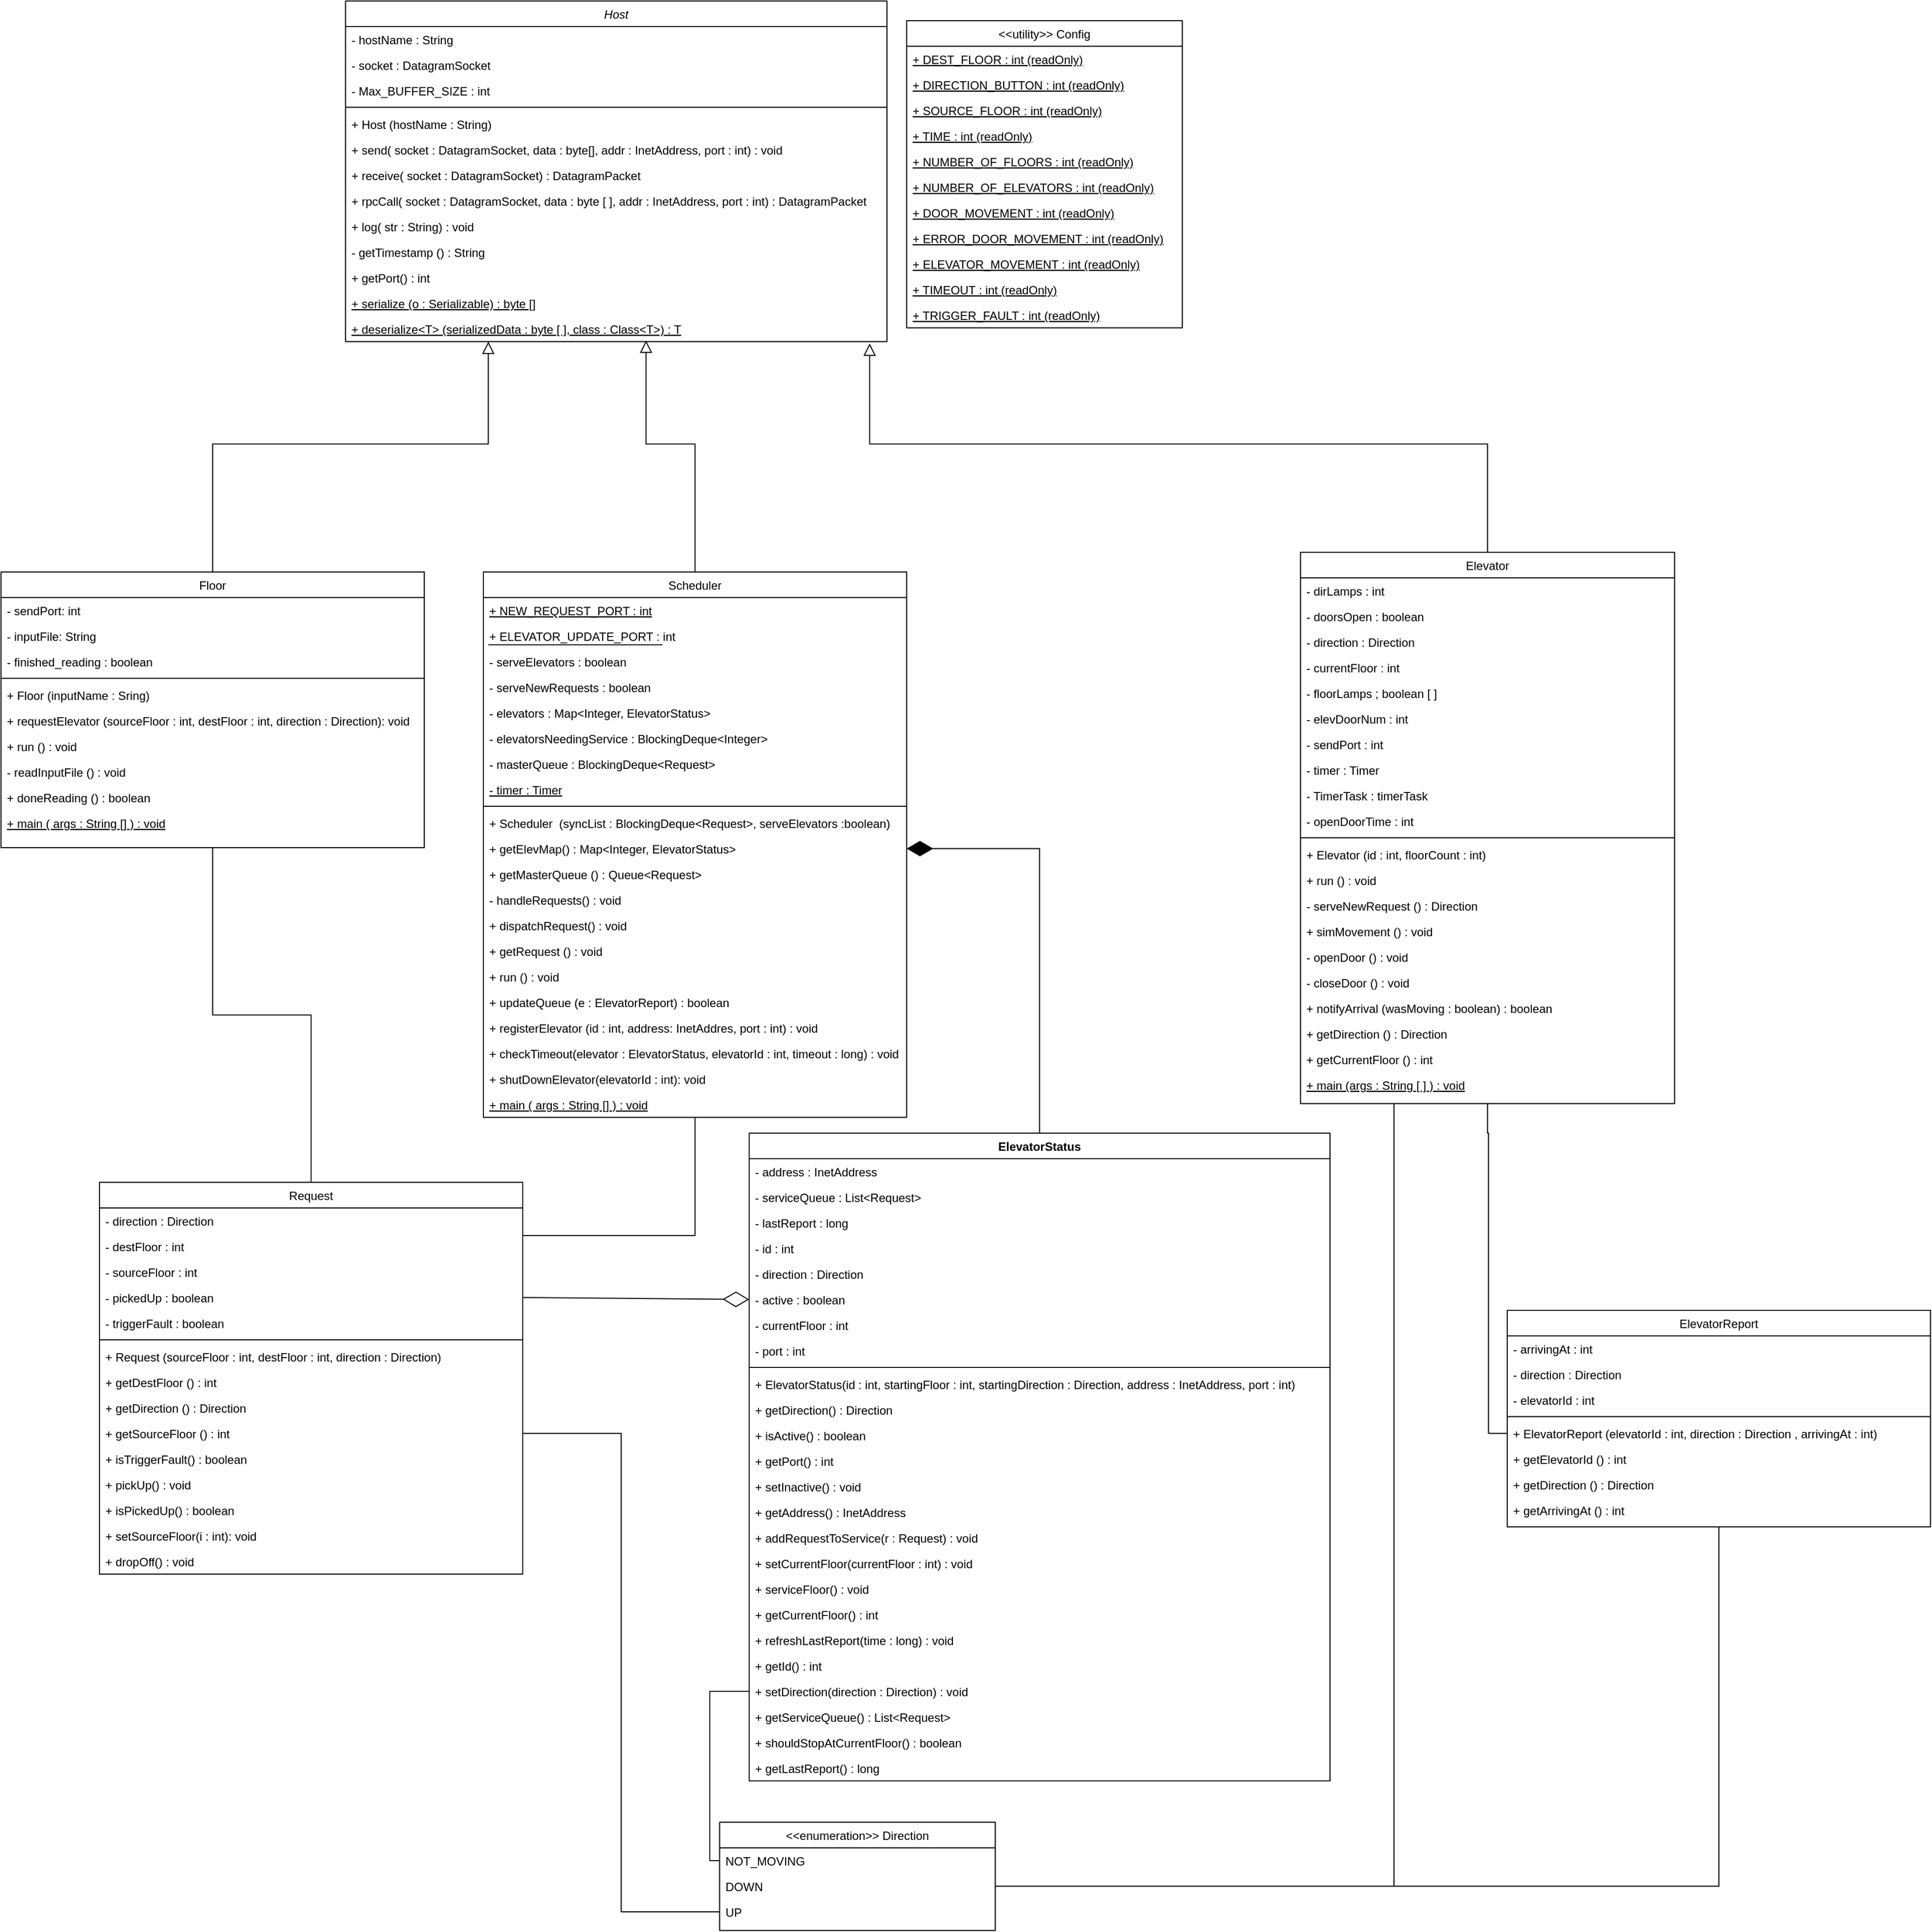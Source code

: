 <mxfile version="17.2.1" type="device"><diagram id="C5RBs43oDa-KdzZeNtuy" name="Page-1"><mxGraphModel dx="1778" dy="1081" grid="1" gridSize="10" guides="1" tooltips="1" connect="1" arrows="1" fold="1" page="1" pageScale="1" pageWidth="5000" pageHeight="5000" math="0" shadow="0"><root><mxCell id="WIyWlLk6GJQsqaUBKTNV-0"/><mxCell id="WIyWlLk6GJQsqaUBKTNV-1" parent="WIyWlLk6GJQsqaUBKTNV-0"/><mxCell id="zkfFHV4jXpPFQw0GAbJ--0" value="Host" style="swimlane;fontStyle=2;align=center;verticalAlign=top;childLayout=stackLayout;horizontal=1;startSize=26;horizontalStack=0;resizeParent=1;resizeLast=0;collapsible=1;marginBottom=0;rounded=0;shadow=0;strokeWidth=1;" parent="WIyWlLk6GJQsqaUBKTNV-1" vertex="1"><mxGeometry x="390" y="20" width="550" height="346" as="geometry"><mxRectangle x="230" y="140" width="160" height="26" as="alternateBounds"/></mxGeometry></mxCell><mxCell id="zkfFHV4jXpPFQw0GAbJ--1" value="- hostName : String" style="text;align=left;verticalAlign=top;spacingLeft=4;spacingRight=4;overflow=hidden;rotatable=0;points=[[0,0.5],[1,0.5]];portConstraint=eastwest;" parent="zkfFHV4jXpPFQw0GAbJ--0" vertex="1"><mxGeometry y="26" width="550" height="26" as="geometry"/></mxCell><mxCell id="LMQ2G8RtMa5CbGaeYneN-10" value="- socket : DatagramSocket" style="text;align=left;verticalAlign=top;spacingLeft=4;spacingRight=4;overflow=hidden;rotatable=0;points=[[0,0.5],[1,0.5]];portConstraint=eastwest;" vertex="1" parent="zkfFHV4jXpPFQw0GAbJ--0"><mxGeometry y="52" width="550" height="26" as="geometry"/></mxCell><mxCell id="OdZrju0aoo46B_i1Bwre-0" value="- Max_BUFFER_SIZE : int" style="text;align=left;verticalAlign=top;spacingLeft=4;spacingRight=4;overflow=hidden;rotatable=0;points=[[0,0.5],[1,0.5]];portConstraint=eastwest;rounded=0;shadow=0;html=0;" parent="zkfFHV4jXpPFQw0GAbJ--0" vertex="1"><mxGeometry y="78" width="550" height="26" as="geometry"/></mxCell><mxCell id="zkfFHV4jXpPFQw0GAbJ--4" value="" style="line;html=1;strokeWidth=1;align=left;verticalAlign=middle;spacingTop=-1;spacingLeft=3;spacingRight=3;rotatable=0;labelPosition=right;points=[];portConstraint=eastwest;" parent="zkfFHV4jXpPFQw0GAbJ--0" vertex="1"><mxGeometry y="104" width="550" height="8" as="geometry"/></mxCell><mxCell id="zkfFHV4jXpPFQw0GAbJ--5" value="+ Host (hostName : String)" style="text;align=left;verticalAlign=top;spacingLeft=4;spacingRight=4;overflow=hidden;rotatable=0;points=[[0,0.5],[1,0.5]];portConstraint=eastwest;" parent="zkfFHV4jXpPFQw0GAbJ--0" vertex="1"><mxGeometry y="112" width="550" height="26" as="geometry"/></mxCell><mxCell id="OdZrju0aoo46B_i1Bwre-1" value="+ send( socket : DatagramSocket, data : byte[], addr : InetAddress, port : int) : void" style="text;align=left;verticalAlign=top;spacingLeft=4;spacingRight=4;overflow=hidden;rotatable=0;points=[[0,0.5],[1,0.5]];portConstraint=eastwest;" parent="zkfFHV4jXpPFQw0GAbJ--0" vertex="1"><mxGeometry y="138" width="550" height="26" as="geometry"/></mxCell><mxCell id="-BCmdNfhXVlu9Q5w6fmn-0" value="+ receive( socket : DatagramSocket) : DatagramPacket" style="text;align=left;verticalAlign=top;spacingLeft=4;spacingRight=4;overflow=hidden;rotatable=0;points=[[0,0.5],[1,0.5]];portConstraint=eastwest;" parent="zkfFHV4jXpPFQw0GAbJ--0" vertex="1"><mxGeometry y="164" width="550" height="26" as="geometry"/></mxCell><mxCell id="-BCmdNfhXVlu9Q5w6fmn-1" value="+ rpcCall( socket : DatagramSocket, data : byte [ ], addr : InetAddress, port : int) : DatagramPacket " style="text;align=left;verticalAlign=top;spacingLeft=4;spacingRight=4;overflow=hidden;rotatable=0;points=[[0,0.5],[1,0.5]];portConstraint=eastwest;" parent="zkfFHV4jXpPFQw0GAbJ--0" vertex="1"><mxGeometry y="190" width="550" height="26" as="geometry"/></mxCell><mxCell id="-BCmdNfhXVlu9Q5w6fmn-2" value="+ log( str : String) : void" style="text;align=left;verticalAlign=top;spacingLeft=4;spacingRight=4;overflow=hidden;rotatable=0;points=[[0,0.5],[1,0.5]];portConstraint=eastwest;" parent="zkfFHV4jXpPFQw0GAbJ--0" vertex="1"><mxGeometry y="216" width="550" height="26" as="geometry"/></mxCell><mxCell id="-BCmdNfhXVlu9Q5w6fmn-3" value="- getTimestamp () : String" style="text;align=left;verticalAlign=top;spacingLeft=4;spacingRight=4;overflow=hidden;rotatable=0;points=[[0,0.5],[1,0.5]];portConstraint=eastwest;" parent="zkfFHV4jXpPFQw0GAbJ--0" vertex="1"><mxGeometry y="242" width="550" height="26" as="geometry"/></mxCell><mxCell id="LMQ2G8RtMa5CbGaeYneN-11" value="+ getPort() : int" style="text;align=left;verticalAlign=top;spacingLeft=4;spacingRight=4;overflow=hidden;rotatable=0;points=[[0,0.5],[1,0.5]];portConstraint=eastwest;" vertex="1" parent="zkfFHV4jXpPFQw0GAbJ--0"><mxGeometry y="268" width="550" height="26" as="geometry"/></mxCell><mxCell id="-BCmdNfhXVlu9Q5w6fmn-4" value="+ serialize (o : Serializable) : byte []" style="text;align=left;verticalAlign=top;spacingLeft=4;spacingRight=4;overflow=hidden;rotatable=0;points=[[0,0.5],[1,0.5]];portConstraint=eastwest;fontStyle=4" parent="zkfFHV4jXpPFQw0GAbJ--0" vertex="1"><mxGeometry y="294" width="550" height="26" as="geometry"/></mxCell><mxCell id="-BCmdNfhXVlu9Q5w6fmn-5" value="+ deserialize&lt;T&gt; (serializedData : byte [ ], class : Class&lt;T&gt;) : T" style="text;align=left;verticalAlign=top;spacingLeft=4;spacingRight=4;overflow=hidden;rotatable=0;points=[[0,0.5],[1,0.5]];portConstraint=eastwest;fontStyle=4" parent="zkfFHV4jXpPFQw0GAbJ--0" vertex="1"><mxGeometry y="320" width="550" height="26" as="geometry"/></mxCell><mxCell id="-BCmdNfhXVlu9Q5w6fmn-107" style="rounded=0;orthogonalLoop=1;jettySize=auto;html=1;entryX=0.5;entryY=0;entryDx=0;entryDy=0;startArrow=none;startFill=0;endArrow=none;endFill=0;exitX=0.5;exitY=1;exitDx=0;exitDy=0;edgeStyle=orthogonalEdgeStyle;" parent="WIyWlLk6GJQsqaUBKTNV-1" target="-BCmdNfhXVlu9Q5w6fmn-90" edge="1" source="zkfFHV4jXpPFQw0GAbJ--6"><mxGeometry relative="1" as="geometry"><mxPoint x="425" y="910" as="sourcePoint"/></mxGeometry></mxCell><mxCell id="zkfFHV4jXpPFQw0GAbJ--6" value="Floor" style="swimlane;fontStyle=0;align=center;verticalAlign=top;childLayout=stackLayout;horizontal=1;startSize=26;horizontalStack=0;resizeParent=1;resizeLast=0;collapsible=1;marginBottom=0;rounded=0;shadow=0;strokeWidth=1;" parent="WIyWlLk6GJQsqaUBKTNV-1" vertex="1"><mxGeometry x="40" y="600" width="430" height="280" as="geometry"><mxRectangle x="130" y="380" width="160" height="26" as="alternateBounds"/></mxGeometry></mxCell><mxCell id="OdZrju0aoo46B_i1Bwre-3" value="- sendPort: int" style="text;align=left;verticalAlign=top;spacingLeft=4;spacingRight=4;overflow=hidden;rotatable=0;points=[[0,0.5],[1,0.5]];portConstraint=eastwest;rounded=0;shadow=0;html=0;" parent="zkfFHV4jXpPFQw0GAbJ--6" vertex="1"><mxGeometry y="26" width="430" height="26" as="geometry"/></mxCell><mxCell id="OdZrju0aoo46B_i1Bwre-5" value="- inputFile: String" style="text;align=left;verticalAlign=top;spacingLeft=4;spacingRight=4;overflow=hidden;rotatable=0;points=[[0,0.5],[1,0.5]];portConstraint=eastwest;rounded=0;shadow=0;html=0;" parent="zkfFHV4jXpPFQw0GAbJ--6" vertex="1"><mxGeometry y="52" width="430" height="26" as="geometry"/></mxCell><mxCell id="OdZrju0aoo46B_i1Bwre-4" value="- finished_reading : boolean" style="text;align=left;verticalAlign=top;spacingLeft=4;spacingRight=4;overflow=hidden;rotatable=0;points=[[0,0.5],[1,0.5]];portConstraint=eastwest;rounded=0;shadow=0;html=0;" parent="zkfFHV4jXpPFQw0GAbJ--6" vertex="1"><mxGeometry y="78" width="430" height="26" as="geometry"/></mxCell><mxCell id="zkfFHV4jXpPFQw0GAbJ--9" value="" style="line;html=1;strokeWidth=1;align=left;verticalAlign=middle;spacingTop=-1;spacingLeft=3;spacingRight=3;rotatable=0;labelPosition=right;points=[];portConstraint=eastwest;" parent="zkfFHV4jXpPFQw0GAbJ--6" vertex="1"><mxGeometry y="104" width="430" height="8" as="geometry"/></mxCell><mxCell id="OdZrju0aoo46B_i1Bwre-6" value="+ Floor (inputName : Sring)" style="text;align=left;verticalAlign=top;spacingLeft=4;spacingRight=4;overflow=hidden;rotatable=0;points=[[0,0.5],[1,0.5]];portConstraint=eastwest;" parent="zkfFHV4jXpPFQw0GAbJ--6" vertex="1"><mxGeometry y="112" width="430" height="26" as="geometry"/></mxCell><mxCell id="OdZrju0aoo46B_i1Bwre-7" value="+ requestElevator (sourceFloor : int, destFloor : int, direction : Direction): void" style="text;align=left;verticalAlign=top;spacingLeft=4;spacingRight=4;overflow=hidden;rotatable=0;points=[[0,0.5],[1,0.5]];portConstraint=eastwest;" parent="zkfFHV4jXpPFQw0GAbJ--6" vertex="1"><mxGeometry y="138" width="430" height="26" as="geometry"/></mxCell><mxCell id="-BCmdNfhXVlu9Q5w6fmn-11" value="+ run () : void" style="text;align=left;verticalAlign=top;spacingLeft=4;spacingRight=4;overflow=hidden;rotatable=0;points=[[0,0.5],[1,0.5]];portConstraint=eastwest;" parent="zkfFHV4jXpPFQw0GAbJ--6" vertex="1"><mxGeometry y="164" width="430" height="26" as="geometry"/></mxCell><mxCell id="-BCmdNfhXVlu9Q5w6fmn-12" value="- readInputFile () : void" style="text;align=left;verticalAlign=top;spacingLeft=4;spacingRight=4;overflow=hidden;rotatable=0;points=[[0,0.5],[1,0.5]];portConstraint=eastwest;" parent="zkfFHV4jXpPFQw0GAbJ--6" vertex="1"><mxGeometry y="190" width="430" height="26" as="geometry"/></mxCell><mxCell id="-BCmdNfhXVlu9Q5w6fmn-13" value="+ doneReading () : boolean" style="text;align=left;verticalAlign=top;spacingLeft=4;spacingRight=4;overflow=hidden;rotatable=0;points=[[0,0.5],[1,0.5]];portConstraint=eastwest;" parent="zkfFHV4jXpPFQw0GAbJ--6" vertex="1"><mxGeometry y="216" width="430" height="26" as="geometry"/></mxCell><mxCell id="-BCmdNfhXVlu9Q5w6fmn-14" value="+ main ( args : String [] ) : void" style="text;align=left;verticalAlign=top;spacingLeft=4;spacingRight=4;overflow=hidden;rotatable=0;points=[[0,0.5],[1,0.5]];portConstraint=eastwest;fontStyle=4" parent="zkfFHV4jXpPFQw0GAbJ--6" vertex="1"><mxGeometry y="242" width="430" height="26" as="geometry"/></mxCell><mxCell id="zkfFHV4jXpPFQw0GAbJ--12" value="" style="endArrow=block;endSize=10;endFill=0;shadow=0;strokeWidth=1;rounded=0;edgeStyle=elbowEdgeStyle;elbow=vertical;" parent="WIyWlLk6GJQsqaUBKTNV-1" source="zkfFHV4jXpPFQw0GAbJ--6" target="-BCmdNfhXVlu9Q5w6fmn-5" edge="1"><mxGeometry width="160" relative="1" as="geometry"><mxPoint x="200" y="203" as="sourcePoint"/><mxPoint x="535" y="390" as="targetPoint"/><Array as="points"><mxPoint x="535" y="470"/></Array></mxGeometry></mxCell><mxCell id="-BCmdNfhXVlu9Q5w6fmn-105" style="edgeStyle=orthogonalEdgeStyle;rounded=0;orthogonalLoop=1;jettySize=auto;html=1;exitX=0.5;exitY=1;exitDx=0;exitDy=0;entryX=0;entryY=0.5;entryDx=0;entryDy=0;startArrow=none;startFill=0;endArrow=none;endFill=0;" parent="WIyWlLk6GJQsqaUBKTNV-1" source="zkfFHV4jXpPFQw0GAbJ--13" target="-BCmdNfhXVlu9Q5w6fmn-83" edge="1"><mxGeometry relative="1" as="geometry"><Array as="points"><mxPoint x="1550" y="1170"/><mxPoint x="1551" y="1475"/></Array></mxGeometry></mxCell><mxCell id="zkfFHV4jXpPFQw0GAbJ--13" value="Elevator" style="swimlane;fontStyle=0;align=center;verticalAlign=top;childLayout=stackLayout;horizontal=1;startSize=26;horizontalStack=0;resizeParent=1;resizeLast=0;collapsible=1;marginBottom=0;rounded=0;shadow=0;strokeWidth=1;" parent="WIyWlLk6GJQsqaUBKTNV-1" vertex="1"><mxGeometry x="1360" y="580" width="380" height="560" as="geometry"><mxRectangle x="340" y="380" width="170" height="26" as="alternateBounds"/></mxGeometry></mxCell><mxCell id="-BCmdNfhXVlu9Q5w6fmn-17" value="- dirLamps : int" style="text;align=left;verticalAlign=top;spacingLeft=4;spacingRight=4;overflow=hidden;rotatable=0;points=[[0,0.5],[1,0.5]];portConstraint=eastwest;" parent="zkfFHV4jXpPFQw0GAbJ--13" vertex="1"><mxGeometry y="26" width="380" height="26" as="geometry"/></mxCell><mxCell id="-BCmdNfhXVlu9Q5w6fmn-18" value="- doorsOpen : boolean" style="text;align=left;verticalAlign=top;spacingLeft=4;spacingRight=4;overflow=hidden;rotatable=0;points=[[0,0.5],[1,0.5]];portConstraint=eastwest;" parent="zkfFHV4jXpPFQw0GAbJ--13" vertex="1"><mxGeometry y="52" width="380" height="26" as="geometry"/></mxCell><mxCell id="-BCmdNfhXVlu9Q5w6fmn-16" value="- direction : Direction" style="text;align=left;verticalAlign=top;spacingLeft=4;spacingRight=4;overflow=hidden;rotatable=0;points=[[0,0.5],[1,0.5]];portConstraint=eastwest;" parent="zkfFHV4jXpPFQw0GAbJ--13" vertex="1"><mxGeometry y="78" width="380" height="26" as="geometry"/></mxCell><mxCell id="-BCmdNfhXVlu9Q5w6fmn-19" value="- currentFloor : int" style="text;align=left;verticalAlign=top;spacingLeft=4;spacingRight=4;overflow=hidden;rotatable=0;points=[[0,0.5],[1,0.5]];portConstraint=eastwest;" parent="zkfFHV4jXpPFQw0GAbJ--13" vertex="1"><mxGeometry y="104" width="380" height="26" as="geometry"/></mxCell><mxCell id="-BCmdNfhXVlu9Q5w6fmn-20" value="- floorLamps ; boolean [ ]" style="text;align=left;verticalAlign=top;spacingLeft=4;spacingRight=4;overflow=hidden;rotatable=0;points=[[0,0.5],[1,0.5]];portConstraint=eastwest;" parent="zkfFHV4jXpPFQw0GAbJ--13" vertex="1"><mxGeometry y="130" width="380" height="26" as="geometry"/></mxCell><mxCell id="-BCmdNfhXVlu9Q5w6fmn-21" value="- elevDoorNum : int" style="text;align=left;verticalAlign=top;spacingLeft=4;spacingRight=4;overflow=hidden;rotatable=0;points=[[0,0.5],[1,0.5]];portConstraint=eastwest;" parent="zkfFHV4jXpPFQw0GAbJ--13" vertex="1"><mxGeometry y="156" width="380" height="26" as="geometry"/></mxCell><mxCell id="-BCmdNfhXVlu9Q5w6fmn-141" value="- sendPort : int" style="text;align=left;verticalAlign=top;spacingLeft=4;spacingRight=4;overflow=hidden;rotatable=0;points=[[0,0.5],[1,0.5]];portConstraint=eastwest;" parent="zkfFHV4jXpPFQw0GAbJ--13" vertex="1"><mxGeometry y="182" width="380" height="26" as="geometry"/></mxCell><mxCell id="-BCmdNfhXVlu9Q5w6fmn-144" value="- timer : Timer" style="text;align=left;verticalAlign=top;spacingLeft=4;spacingRight=4;overflow=hidden;rotatable=0;points=[[0,0.5],[1,0.5]];portConstraint=eastwest;fontStyle=0" parent="zkfFHV4jXpPFQw0GAbJ--13" vertex="1"><mxGeometry y="208" width="380" height="26" as="geometry"/></mxCell><mxCell id="-BCmdNfhXVlu9Q5w6fmn-145" value="- TimerTask : timerTask" style="text;align=left;verticalAlign=top;spacingLeft=4;spacingRight=4;overflow=hidden;rotatable=0;points=[[0,0.5],[1,0.5]];portConstraint=eastwest;" parent="zkfFHV4jXpPFQw0GAbJ--13" vertex="1"><mxGeometry y="234" width="380" height="26" as="geometry"/></mxCell><mxCell id="07Y-zESid-UDUSCHij8v-1" value="- openDoorTime : int" style="text;align=left;verticalAlign=top;spacingLeft=4;spacingRight=4;overflow=hidden;rotatable=0;points=[[0,0.5],[1,0.5]];portConstraint=eastwest;" parent="zkfFHV4jXpPFQw0GAbJ--13" vertex="1"><mxGeometry y="260" width="380" height="26" as="geometry"/></mxCell><mxCell id="zkfFHV4jXpPFQw0GAbJ--15" value="" style="line;html=1;strokeWidth=1;align=left;verticalAlign=middle;spacingTop=-1;spacingLeft=3;spacingRight=3;rotatable=0;labelPosition=right;points=[];portConstraint=eastwest;" parent="zkfFHV4jXpPFQw0GAbJ--13" vertex="1"><mxGeometry y="286" width="380" height="8" as="geometry"/></mxCell><mxCell id="-BCmdNfhXVlu9Q5w6fmn-22" value="+ Elevator (id : int, floorCount : int) " style="text;align=left;verticalAlign=top;spacingLeft=4;spacingRight=4;overflow=hidden;rotatable=0;points=[[0,0.5],[1,0.5]];portConstraint=eastwest;" parent="zkfFHV4jXpPFQw0GAbJ--13" vertex="1"><mxGeometry y="294" width="380" height="26" as="geometry"/></mxCell><mxCell id="-BCmdNfhXVlu9Q5w6fmn-23" value="+ run () : void" style="text;align=left;verticalAlign=top;spacingLeft=4;spacingRight=4;overflow=hidden;rotatable=0;points=[[0,0.5],[1,0.5]];portConstraint=eastwest;" parent="zkfFHV4jXpPFQw0GAbJ--13" vertex="1"><mxGeometry y="320" width="380" height="26" as="geometry"/></mxCell><mxCell id="-BCmdNfhXVlu9Q5w6fmn-24" value="- serveNewRequest () : Direction" style="text;align=left;verticalAlign=top;spacingLeft=4;spacingRight=4;overflow=hidden;rotatable=0;points=[[0,0.5],[1,0.5]];portConstraint=eastwest;" parent="zkfFHV4jXpPFQw0GAbJ--13" vertex="1"><mxGeometry y="346" width="380" height="26" as="geometry"/></mxCell><mxCell id="-BCmdNfhXVlu9Q5w6fmn-25" value="+ simMovement () : void" style="text;align=left;verticalAlign=top;spacingLeft=4;spacingRight=4;overflow=hidden;rotatable=0;points=[[0,0.5],[1,0.5]];portConstraint=eastwest;" parent="zkfFHV4jXpPFQw0GAbJ--13" vertex="1"><mxGeometry y="372" width="380" height="26" as="geometry"/></mxCell><mxCell id="-BCmdNfhXVlu9Q5w6fmn-26" value="- openDoor () : void" style="text;align=left;verticalAlign=top;spacingLeft=4;spacingRight=4;overflow=hidden;rotatable=0;points=[[0,0.5],[1,0.5]];portConstraint=eastwest;" parent="zkfFHV4jXpPFQw0GAbJ--13" vertex="1"><mxGeometry y="398" width="380" height="26" as="geometry"/></mxCell><mxCell id="-BCmdNfhXVlu9Q5w6fmn-27" value="- closeDoor () : void" style="text;align=left;verticalAlign=top;spacingLeft=4;spacingRight=4;overflow=hidden;rotatable=0;points=[[0,0.5],[1,0.5]];portConstraint=eastwest;" parent="zkfFHV4jXpPFQw0GAbJ--13" vertex="1"><mxGeometry y="424" width="380" height="26" as="geometry"/></mxCell><mxCell id="-BCmdNfhXVlu9Q5w6fmn-28" value="+ notifyArrival (wasMoving : boolean) : boolean" style="text;align=left;verticalAlign=top;spacingLeft=4;spacingRight=4;overflow=hidden;rotatable=0;points=[[0,0.5],[1,0.5]];portConstraint=eastwest;" parent="zkfFHV4jXpPFQw0GAbJ--13" vertex="1"><mxGeometry y="450" width="380" height="26" as="geometry"/></mxCell><mxCell id="-BCmdNfhXVlu9Q5w6fmn-29" value="+ getDirection () : Direction" style="text;align=left;verticalAlign=top;spacingLeft=4;spacingRight=4;overflow=hidden;rotatable=0;points=[[0,0.5],[1,0.5]];portConstraint=eastwest;" parent="zkfFHV4jXpPFQw0GAbJ--13" vertex="1"><mxGeometry y="476" width="380" height="26" as="geometry"/></mxCell><mxCell id="-BCmdNfhXVlu9Q5w6fmn-30" value="+ getCurrentFloor () : int" style="text;align=left;verticalAlign=top;spacingLeft=4;spacingRight=4;overflow=hidden;rotatable=0;points=[[0,0.5],[1,0.5]];portConstraint=eastwest;" parent="zkfFHV4jXpPFQw0GAbJ--13" vertex="1"><mxGeometry y="502" width="380" height="26" as="geometry"/></mxCell><mxCell id="-BCmdNfhXVlu9Q5w6fmn-31" value="+ main (args : String [ ] ) : void" style="text;align=left;verticalAlign=top;spacingLeft=4;spacingRight=4;overflow=hidden;rotatable=0;points=[[0,0.5],[1,0.5]];portConstraint=eastwest;fontStyle=4" parent="zkfFHV4jXpPFQw0GAbJ--13" vertex="1"><mxGeometry y="528" width="380" height="26" as="geometry"/></mxCell><mxCell id="zkfFHV4jXpPFQw0GAbJ--16" value="" style="endArrow=block;endSize=10;endFill=0;shadow=0;strokeWidth=1;rounded=0;edgeStyle=elbowEdgeStyle;elbow=vertical;exitX=0.5;exitY=0;exitDx=0;exitDy=0;entryX=0.555;entryY=0.959;entryDx=0;entryDy=0;entryPerimeter=0;" parent="WIyWlLk6GJQsqaUBKTNV-1" source="-BCmdNfhXVlu9Q5w6fmn-51" target="-BCmdNfhXVlu9Q5w6fmn-5" edge="1"><mxGeometry width="160" relative="1" as="geometry"><mxPoint x="210" y="373" as="sourcePoint"/><mxPoint x="590" y="390" as="targetPoint"/><Array as="points"><mxPoint x="920" y="470"/><mxPoint x="670" y="460"/></Array></mxGeometry></mxCell><mxCell id="-BCmdNfhXVlu9Q5w6fmn-109" style="edgeStyle=orthogonalEdgeStyle;rounded=0;orthogonalLoop=1;jettySize=auto;html=1;exitX=0.5;exitY=1;exitDx=0;exitDy=0;entryX=1;entryY=0.077;entryDx=0;entryDy=0;entryPerimeter=0;startArrow=none;startFill=0;endArrow=none;endFill=0;" parent="WIyWlLk6GJQsqaUBKTNV-1" source="-BCmdNfhXVlu9Q5w6fmn-51" target="-BCmdNfhXVlu9Q5w6fmn-92" edge="1"><mxGeometry relative="1" as="geometry"/></mxCell><mxCell id="-BCmdNfhXVlu9Q5w6fmn-51" value="Scheduler" style="swimlane;fontStyle=0;align=center;verticalAlign=top;childLayout=stackLayout;horizontal=1;startSize=26;horizontalStack=0;resizeParent=1;resizeLast=0;collapsible=1;marginBottom=0;rounded=0;shadow=0;strokeWidth=1;" parent="WIyWlLk6GJQsqaUBKTNV-1" vertex="1"><mxGeometry x="530" y="600" width="430" height="554" as="geometry"><mxRectangle x="630" y="600" width="170" height="26" as="alternateBounds"/></mxGeometry></mxCell><mxCell id="-BCmdNfhXVlu9Q5w6fmn-53" value="+ NEW_REQUEST_PORT : int" style="text;align=left;verticalAlign=top;spacingLeft=4;spacingRight=4;overflow=hidden;rotatable=0;points=[[0,0.5],[1,0.5]];portConstraint=eastwest;fontStyle=4" parent="-BCmdNfhXVlu9Q5w6fmn-51" vertex="1"><mxGeometry y="26" width="430" height="26" as="geometry"/></mxCell><mxCell id="-BCmdNfhXVlu9Q5w6fmn-74" value="" style="endArrow=none;html=1;rounded=0;entryX=0.336;entryY=-0.154;entryDx=0;entryDy=0;entryPerimeter=0;" parent="-BCmdNfhXVlu9Q5w6fmn-51" edge="1"><mxGeometry width="50" height="50" relative="1" as="geometry"><mxPoint x="5.0" y="74" as="sourcePoint"/><mxPoint x="181.8" y="73.996" as="targetPoint"/></mxGeometry></mxCell><mxCell id="-BCmdNfhXVlu9Q5w6fmn-54" value="+ ELEVATOR_UPDATE_PORT : int" style="text;align=left;verticalAlign=top;spacingLeft=4;spacingRight=4;overflow=hidden;rotatable=0;points=[[0,0.5],[1,0.5]];portConstraint=eastwest;" parent="-BCmdNfhXVlu9Q5w6fmn-51" vertex="1"><mxGeometry y="52" width="430" height="26" as="geometry"/></mxCell><mxCell id="-BCmdNfhXVlu9Q5w6fmn-55" value="- serveElevators : boolean" style="text;align=left;verticalAlign=top;spacingLeft=4;spacingRight=4;overflow=hidden;rotatable=0;points=[[0,0.5],[1,0.5]];portConstraint=eastwest;" parent="-BCmdNfhXVlu9Q5w6fmn-51" vertex="1"><mxGeometry y="78" width="430" height="26" as="geometry"/></mxCell><mxCell id="-BCmdNfhXVlu9Q5w6fmn-149" value="- serveNewRequests : boolean" style="text;align=left;verticalAlign=top;spacingLeft=4;spacingRight=4;overflow=hidden;rotatable=0;points=[[0,0.5],[1,0.5]];portConstraint=eastwest;" parent="-BCmdNfhXVlu9Q5w6fmn-51" vertex="1"><mxGeometry y="104" width="430" height="26" as="geometry"/></mxCell><mxCell id="-BCmdNfhXVlu9Q5w6fmn-56" value="- elevators : Map&lt;Integer, ElevatorStatus&gt;" style="text;align=left;verticalAlign=top;spacingLeft=4;spacingRight=4;overflow=hidden;rotatable=0;points=[[0,0.5],[1,0.5]];portConstraint=eastwest;" parent="-BCmdNfhXVlu9Q5w6fmn-51" vertex="1"><mxGeometry y="130" width="430" height="26" as="geometry"/></mxCell><mxCell id="-BCmdNfhXVlu9Q5w6fmn-57" value="- elevatorsNeedingService : BlockingDeque&lt;Integer&gt;" style="text;align=left;verticalAlign=top;spacingLeft=4;spacingRight=4;overflow=hidden;rotatable=0;points=[[0,0.5],[1,0.5]];portConstraint=eastwest;" parent="-BCmdNfhXVlu9Q5w6fmn-51" vertex="1"><mxGeometry y="156" width="430" height="26" as="geometry"/></mxCell><mxCell id="-BCmdNfhXVlu9Q5w6fmn-58" value="- masterQueue : BlockingDeque&lt;Request&gt;" style="text;align=left;verticalAlign=top;spacingLeft=4;spacingRight=4;overflow=hidden;rotatable=0;points=[[0,0.5],[1,0.5]];portConstraint=eastwest;" parent="-BCmdNfhXVlu9Q5w6fmn-51" vertex="1"><mxGeometry y="182" width="430" height="26" as="geometry"/></mxCell><mxCell id="LMQ2G8RtMa5CbGaeYneN-0" value="- timer : Timer" style="text;align=left;verticalAlign=top;spacingLeft=4;spacingRight=4;overflow=hidden;rotatable=0;points=[[0,0.5],[1,0.5]];portConstraint=eastwest;fontStyle=4" vertex="1" parent="-BCmdNfhXVlu9Q5w6fmn-51"><mxGeometry y="208" width="430" height="26" as="geometry"/></mxCell><mxCell id="-BCmdNfhXVlu9Q5w6fmn-59" value="" style="line;html=1;strokeWidth=1;align=left;verticalAlign=middle;spacingTop=-1;spacingLeft=3;spacingRight=3;rotatable=0;labelPosition=right;points=[];portConstraint=eastwest;" parent="-BCmdNfhXVlu9Q5w6fmn-51" vertex="1"><mxGeometry y="234" width="430" height="8" as="geometry"/></mxCell><mxCell id="-BCmdNfhXVlu9Q5w6fmn-60" value="+ Scheduler  (syncList : BlockingDeque&lt;Request&gt;, serveElevators :boolean)" style="text;align=left;verticalAlign=top;spacingLeft=4;spacingRight=4;overflow=hidden;rotatable=0;points=[[0,0.5],[1,0.5]];portConstraint=eastwest;" parent="-BCmdNfhXVlu9Q5w6fmn-51" vertex="1"><mxGeometry y="242" width="430" height="26" as="geometry"/></mxCell><mxCell id="-BCmdNfhXVlu9Q5w6fmn-150" value="+ getElevMap() : Map&lt;Integer, ElevatorStatus&gt;" style="text;align=left;verticalAlign=top;spacingLeft=4;spacingRight=4;overflow=hidden;rotatable=0;points=[[0,0.5],[1,0.5]];portConstraint=eastwest;" parent="-BCmdNfhXVlu9Q5w6fmn-51" vertex="1"><mxGeometry y="268" width="430" height="26" as="geometry"/></mxCell><mxCell id="-BCmdNfhXVlu9Q5w6fmn-153" value="+ getMasterQueue () : Queue&lt;Request&gt;" style="text;align=left;verticalAlign=top;spacingLeft=4;spacingRight=4;overflow=hidden;rotatable=0;points=[[0,0.5],[1,0.5]];portConstraint=eastwest;" parent="-BCmdNfhXVlu9Q5w6fmn-51" vertex="1"><mxGeometry y="294" width="430" height="26" as="geometry"/></mxCell><mxCell id="-BCmdNfhXVlu9Q5w6fmn-65" value="- handleRequests() : void" style="text;align=left;verticalAlign=top;spacingLeft=4;spacingRight=4;overflow=hidden;rotatable=0;points=[[0,0.5],[1,0.5]];portConstraint=eastwest;" parent="-BCmdNfhXVlu9Q5w6fmn-51" vertex="1"><mxGeometry y="320" width="430" height="26" as="geometry"/></mxCell><mxCell id="-BCmdNfhXVlu9Q5w6fmn-66" value="+ dispatchRequest() : void" style="text;align=left;verticalAlign=top;spacingLeft=4;spacingRight=4;overflow=hidden;rotatable=0;points=[[0,0.5],[1,0.5]];portConstraint=eastwest;" parent="-BCmdNfhXVlu9Q5w6fmn-51" vertex="1"><mxGeometry y="346" width="430" height="26" as="geometry"/></mxCell><mxCell id="-BCmdNfhXVlu9Q5w6fmn-64" value="+ getRequest () : void" style="text;align=left;verticalAlign=top;spacingLeft=4;spacingRight=4;overflow=hidden;rotatable=0;points=[[0,0.5],[1,0.5]];portConstraint=eastwest;" parent="-BCmdNfhXVlu9Q5w6fmn-51" vertex="1"><mxGeometry y="372" width="430" height="26" as="geometry"/></mxCell><mxCell id="-BCmdNfhXVlu9Q5w6fmn-63" value="+ run () : void" style="text;align=left;verticalAlign=top;spacingLeft=4;spacingRight=4;overflow=hidden;rotatable=0;points=[[0,0.5],[1,0.5]];portConstraint=eastwest;" parent="-BCmdNfhXVlu9Q5w6fmn-51" vertex="1"><mxGeometry y="398" width="430" height="26" as="geometry"/></mxCell><mxCell id="-BCmdNfhXVlu9Q5w6fmn-62" value="+ updateQueue (e : ElevatorReport) : boolean" style="text;align=left;verticalAlign=top;spacingLeft=4;spacingRight=4;overflow=hidden;rotatable=0;points=[[0,0.5],[1,0.5]];portConstraint=eastwest;" parent="-BCmdNfhXVlu9Q5w6fmn-51" vertex="1"><mxGeometry y="424" width="430" height="26" as="geometry"/></mxCell><mxCell id="-BCmdNfhXVlu9Q5w6fmn-61" value="+ registerElevator (id : int, address: InetAddres, port : int) : void" style="text;align=left;verticalAlign=top;spacingLeft=4;spacingRight=4;overflow=hidden;rotatable=0;points=[[0,0.5],[1,0.5]];portConstraint=eastwest;" parent="-BCmdNfhXVlu9Q5w6fmn-51" vertex="1"><mxGeometry y="450" width="430" height="26" as="geometry"/></mxCell><mxCell id="LMQ2G8RtMa5CbGaeYneN-2" value="+ checkTimeout(elevator : ElevatorStatus, elevatorId : int, timeout : long) : void" style="text;align=left;verticalAlign=top;spacingLeft=4;spacingRight=4;overflow=hidden;rotatable=0;points=[[0,0.5],[1,0.5]];portConstraint=eastwest;" vertex="1" parent="-BCmdNfhXVlu9Q5w6fmn-51"><mxGeometry y="476" width="430" height="26" as="geometry"/></mxCell><mxCell id="LMQ2G8RtMa5CbGaeYneN-1" value="+ shutDownElevator(elevatorId : int): void" style="text;align=left;verticalAlign=top;spacingLeft=4;spacingRight=4;overflow=hidden;rotatable=0;points=[[0,0.5],[1,0.5]];portConstraint=eastwest;" vertex="1" parent="-BCmdNfhXVlu9Q5w6fmn-51"><mxGeometry y="502" width="430" height="26" as="geometry"/></mxCell><mxCell id="-BCmdNfhXVlu9Q5w6fmn-155" value="+ main ( args : String [] ) : void" style="text;align=left;verticalAlign=top;spacingLeft=4;spacingRight=4;overflow=hidden;rotatable=0;points=[[0,0.5],[1,0.5]];portConstraint=eastwest;fontStyle=4" parent="-BCmdNfhXVlu9Q5w6fmn-51" vertex="1"><mxGeometry y="528" width="430" height="26" as="geometry"/></mxCell><mxCell id="-BCmdNfhXVlu9Q5w6fmn-71" value="" style="endArrow=block;endSize=10;endFill=0;shadow=0;strokeWidth=1;rounded=0;edgeStyle=elbowEdgeStyle;elbow=vertical;exitX=0.5;exitY=0;exitDx=0;exitDy=0;entryX=0.968;entryY=1.073;entryDx=0;entryDy=0;entryPerimeter=0;" parent="WIyWlLk6GJQsqaUBKTNV-1" source="zkfFHV4jXpPFQw0GAbJ--13" edge="1" target="-BCmdNfhXVlu9Q5w6fmn-5"><mxGeometry width="160" relative="1" as="geometry"><mxPoint x="1185" y="590" as="sourcePoint"/><mxPoint x="810" y="400" as="targetPoint"/><Array as="points"><mxPoint x="660" y="470"/></Array></mxGeometry></mxCell><mxCell id="-BCmdNfhXVlu9Q5w6fmn-77" value="ElevatorReport" style="swimlane;fontStyle=0;align=center;verticalAlign=top;childLayout=stackLayout;horizontal=1;startSize=26;horizontalStack=0;resizeParent=1;resizeLast=0;collapsible=1;marginBottom=0;rounded=0;shadow=0;strokeWidth=1;" parent="WIyWlLk6GJQsqaUBKTNV-1" vertex="1"><mxGeometry x="1570" y="1350" width="430" height="220" as="geometry"><mxRectangle x="130" y="380" width="160" height="26" as="alternateBounds"/></mxGeometry></mxCell><mxCell id="-BCmdNfhXVlu9Q5w6fmn-78" value="- arrivingAt : int" style="text;align=left;verticalAlign=top;spacingLeft=4;spacingRight=4;overflow=hidden;rotatable=0;points=[[0,0.5],[1,0.5]];portConstraint=eastwest;" parent="-BCmdNfhXVlu9Q5w6fmn-77" vertex="1"><mxGeometry y="26" width="430" height="26" as="geometry"/></mxCell><mxCell id="-BCmdNfhXVlu9Q5w6fmn-79" value="- direction : Direction " style="text;align=left;verticalAlign=top;spacingLeft=4;spacingRight=4;overflow=hidden;rotatable=0;points=[[0,0.5],[1,0.5]];portConstraint=eastwest;rounded=0;shadow=0;html=0;" parent="-BCmdNfhXVlu9Q5w6fmn-77" vertex="1"><mxGeometry y="52" width="430" height="26" as="geometry"/></mxCell><mxCell id="-BCmdNfhXVlu9Q5w6fmn-80" value="- elevatorId : int" style="text;align=left;verticalAlign=top;spacingLeft=4;spacingRight=4;overflow=hidden;rotatable=0;points=[[0,0.5],[1,0.5]];portConstraint=eastwest;rounded=0;shadow=0;html=0;" parent="-BCmdNfhXVlu9Q5w6fmn-77" vertex="1"><mxGeometry y="78" width="430" height="26" as="geometry"/></mxCell><mxCell id="-BCmdNfhXVlu9Q5w6fmn-82" value="" style="line;html=1;strokeWidth=1;align=left;verticalAlign=middle;spacingTop=-1;spacingLeft=3;spacingRight=3;rotatable=0;labelPosition=right;points=[];portConstraint=eastwest;" parent="-BCmdNfhXVlu9Q5w6fmn-77" vertex="1"><mxGeometry y="104" width="430" height="8" as="geometry"/></mxCell><mxCell id="-BCmdNfhXVlu9Q5w6fmn-83" value="+ ElevatorReport (elevatorId : int, direction : Direction , arrivingAt : int)" style="text;align=left;verticalAlign=top;spacingLeft=4;spacingRight=4;overflow=hidden;rotatable=0;points=[[0,0.5],[1,0.5]];portConstraint=eastwest;" parent="-BCmdNfhXVlu9Q5w6fmn-77" vertex="1"><mxGeometry y="112" width="430" height="26" as="geometry"/></mxCell><mxCell id="-BCmdNfhXVlu9Q5w6fmn-84" value="+ getElevatorId () : int" style="text;align=left;verticalAlign=top;spacingLeft=4;spacingRight=4;overflow=hidden;rotatable=0;points=[[0,0.5],[1,0.5]];portConstraint=eastwest;" parent="-BCmdNfhXVlu9Q5w6fmn-77" vertex="1"><mxGeometry y="138" width="430" height="26" as="geometry"/></mxCell><mxCell id="-BCmdNfhXVlu9Q5w6fmn-85" value="+ getDirection () : Direction" style="text;align=left;verticalAlign=top;spacingLeft=4;spacingRight=4;overflow=hidden;rotatable=0;points=[[0,0.5],[1,0.5]];portConstraint=eastwest;" parent="-BCmdNfhXVlu9Q5w6fmn-77" vertex="1"><mxGeometry y="164" width="430" height="26" as="geometry"/></mxCell><mxCell id="-BCmdNfhXVlu9Q5w6fmn-86" value="+ getArrivingAt () : int" style="text;align=left;verticalAlign=top;spacingLeft=4;spacingRight=4;overflow=hidden;rotatable=0;points=[[0,0.5],[1,0.5]];portConstraint=eastwest;" parent="-BCmdNfhXVlu9Q5w6fmn-77" vertex="1"><mxGeometry y="190" width="430" height="26" as="geometry"/></mxCell><mxCell id="-BCmdNfhXVlu9Q5w6fmn-90" value="Request" style="swimlane;fontStyle=0;align=center;verticalAlign=top;childLayout=stackLayout;horizontal=1;startSize=26;horizontalStack=0;resizeParent=1;resizeLast=0;collapsible=1;marginBottom=0;rounded=0;shadow=0;strokeWidth=1;" parent="WIyWlLk6GJQsqaUBKTNV-1" vertex="1"><mxGeometry x="140" y="1220" width="430" height="398" as="geometry"><mxRectangle x="130" y="380" width="160" height="26" as="alternateBounds"/></mxGeometry></mxCell><mxCell id="-BCmdNfhXVlu9Q5w6fmn-91" value="- direction : Direction " style="text;align=left;verticalAlign=top;spacingLeft=4;spacingRight=4;overflow=hidden;rotatable=0;points=[[0,0.5],[1,0.5]];portConstraint=eastwest;" parent="-BCmdNfhXVlu9Q5w6fmn-90" vertex="1"><mxGeometry y="26" width="430" height="26" as="geometry"/></mxCell><mxCell id="-BCmdNfhXVlu9Q5w6fmn-92" value="- destFloor : int" style="text;align=left;verticalAlign=top;spacingLeft=4;spacingRight=4;overflow=hidden;rotatable=0;points=[[0,0.5],[1,0.5]];portConstraint=eastwest;rounded=0;shadow=0;html=0;" parent="-BCmdNfhXVlu9Q5w6fmn-90" vertex="1"><mxGeometry y="52" width="430" height="26" as="geometry"/></mxCell><mxCell id="-BCmdNfhXVlu9Q5w6fmn-93" value="- sourceFloor : int" style="text;align=left;verticalAlign=top;spacingLeft=4;spacingRight=4;overflow=hidden;rotatable=0;points=[[0,0.5],[1,0.5]];portConstraint=eastwest;rounded=0;shadow=0;html=0;" parent="-BCmdNfhXVlu9Q5w6fmn-90" vertex="1"><mxGeometry y="78" width="430" height="26" as="geometry"/></mxCell><mxCell id="LMQ2G8RtMa5CbGaeYneN-3" value="- pickedUp : boolean" style="text;align=left;verticalAlign=top;spacingLeft=4;spacingRight=4;overflow=hidden;rotatable=0;points=[[0,0.5],[1,0.5]];portConstraint=eastwest;rounded=0;shadow=0;html=0;" vertex="1" parent="-BCmdNfhXVlu9Q5w6fmn-90"><mxGeometry y="104" width="430" height="26" as="geometry"/></mxCell><mxCell id="LMQ2G8RtMa5CbGaeYneN-4" value="- triggerFault : boolean" style="text;align=left;verticalAlign=top;spacingLeft=4;spacingRight=4;overflow=hidden;rotatable=0;points=[[0,0.5],[1,0.5]];portConstraint=eastwest;rounded=0;shadow=0;html=0;" vertex="1" parent="-BCmdNfhXVlu9Q5w6fmn-90"><mxGeometry y="130" width="430" height="26" as="geometry"/></mxCell><mxCell id="-BCmdNfhXVlu9Q5w6fmn-94" value="" style="line;html=1;strokeWidth=1;align=left;verticalAlign=middle;spacingTop=-1;spacingLeft=3;spacingRight=3;rotatable=0;labelPosition=right;points=[];portConstraint=eastwest;" parent="-BCmdNfhXVlu9Q5w6fmn-90" vertex="1"><mxGeometry y="156" width="430" height="8" as="geometry"/></mxCell><mxCell id="-BCmdNfhXVlu9Q5w6fmn-95" value="+ Request (sourceFloor : int, destFloor : int, direction : Direction)" style="text;align=left;verticalAlign=top;spacingLeft=4;spacingRight=4;overflow=hidden;rotatable=0;points=[[0,0.5],[1,0.5]];portConstraint=eastwest;" parent="-BCmdNfhXVlu9Q5w6fmn-90" vertex="1"><mxGeometry y="164" width="430" height="26" as="geometry"/></mxCell><mxCell id="-BCmdNfhXVlu9Q5w6fmn-96" value="+ getDestFloor () : int" style="text;align=left;verticalAlign=top;spacingLeft=4;spacingRight=4;overflow=hidden;rotatable=0;points=[[0,0.5],[1,0.5]];portConstraint=eastwest;" parent="-BCmdNfhXVlu9Q5w6fmn-90" vertex="1"><mxGeometry y="190" width="430" height="26" as="geometry"/></mxCell><mxCell id="LMQ2G8RtMa5CbGaeYneN-7" value="+ getDirection () : Direction" style="text;align=left;verticalAlign=top;spacingLeft=4;spacingRight=4;overflow=hidden;rotatable=0;points=[[0,0.5],[1,0.5]];portConstraint=eastwest;" vertex="1" parent="-BCmdNfhXVlu9Q5w6fmn-90"><mxGeometry y="216" width="430" height="26" as="geometry"/></mxCell><mxCell id="-BCmdNfhXVlu9Q5w6fmn-97" value="+ getSourceFloor () : int" style="text;align=left;verticalAlign=top;spacingLeft=4;spacingRight=4;overflow=hidden;rotatable=0;points=[[0,0.5],[1,0.5]];portConstraint=eastwest;" parent="-BCmdNfhXVlu9Q5w6fmn-90" vertex="1"><mxGeometry y="242" width="430" height="26" as="geometry"/></mxCell><mxCell id="LMQ2G8RtMa5CbGaeYneN-9" value="+ isTriggerFault() : boolean" style="text;align=left;verticalAlign=top;spacingLeft=4;spacingRight=4;overflow=hidden;rotatable=0;points=[[0,0.5],[1,0.5]];portConstraint=eastwest;" vertex="1" parent="-BCmdNfhXVlu9Q5w6fmn-90"><mxGeometry y="268" width="430" height="26" as="geometry"/></mxCell><mxCell id="LMQ2G8RtMa5CbGaeYneN-5" value="+ pickUp() : void" style="text;align=left;verticalAlign=top;spacingLeft=4;spacingRight=4;overflow=hidden;rotatable=0;points=[[0,0.5],[1,0.5]];portConstraint=eastwest;" vertex="1" parent="-BCmdNfhXVlu9Q5w6fmn-90"><mxGeometry y="294" width="430" height="26" as="geometry"/></mxCell><mxCell id="LMQ2G8RtMa5CbGaeYneN-6" value="+ isPickedUp() : boolean" style="text;align=left;verticalAlign=top;spacingLeft=4;spacingRight=4;overflow=hidden;rotatable=0;points=[[0,0.5],[1,0.5]];portConstraint=eastwest;" vertex="1" parent="-BCmdNfhXVlu9Q5w6fmn-90"><mxGeometry y="320" width="430" height="26" as="geometry"/></mxCell><mxCell id="LMQ2G8RtMa5CbGaeYneN-8" value="+ setSourceFloor(i : int): void" style="text;align=left;verticalAlign=top;spacingLeft=4;spacingRight=4;overflow=hidden;rotatable=0;points=[[0,0.5],[1,0.5]];portConstraint=eastwest;" vertex="1" parent="-BCmdNfhXVlu9Q5w6fmn-90"><mxGeometry y="346" width="430" height="26" as="geometry"/></mxCell><mxCell id="-BCmdNfhXVlu9Q5w6fmn-98" value="+ dropOff() : void" style="text;align=left;verticalAlign=top;spacingLeft=4;spacingRight=4;overflow=hidden;rotatable=0;points=[[0,0.5],[1,0.5]];portConstraint=eastwest;" parent="-BCmdNfhXVlu9Q5w6fmn-90" vertex="1"><mxGeometry y="372" width="430" height="26" as="geometry"/></mxCell><mxCell id="-BCmdNfhXVlu9Q5w6fmn-111" value="&lt;&lt;enumeration&gt;&gt; Direction" style="swimlane;fontStyle=0;align=center;verticalAlign=top;childLayout=stackLayout;horizontal=1;startSize=26;horizontalStack=0;resizeParent=1;resizeLast=0;collapsible=1;marginBottom=0;rounded=0;shadow=0;strokeWidth=1;" parent="WIyWlLk6GJQsqaUBKTNV-1" vertex="1"><mxGeometry x="770" y="1870" width="280" height="110" as="geometry"><mxRectangle x="130" y="380" width="160" height="26" as="alternateBounds"/></mxGeometry></mxCell><mxCell id="-BCmdNfhXVlu9Q5w6fmn-112" value="NOT_MOVING" style="text;align=left;verticalAlign=top;spacingLeft=4;spacingRight=4;overflow=hidden;rotatable=0;points=[[0,0.5],[1,0.5]];portConstraint=eastwest;" parent="-BCmdNfhXVlu9Q5w6fmn-111" vertex="1"><mxGeometry y="26" width="280" height="26" as="geometry"/></mxCell><mxCell id="-BCmdNfhXVlu9Q5w6fmn-113" value="DOWN" style="text;align=left;verticalAlign=top;spacingLeft=4;spacingRight=4;overflow=hidden;rotatable=0;points=[[0,0.5],[1,0.5]];portConstraint=eastwest;rounded=0;shadow=0;html=0;" parent="-BCmdNfhXVlu9Q5w6fmn-111" vertex="1"><mxGeometry y="52" width="280" height="26" as="geometry"/></mxCell><mxCell id="-BCmdNfhXVlu9Q5w6fmn-114" value="UP" style="text;align=left;verticalAlign=top;spacingLeft=4;spacingRight=4;overflow=hidden;rotatable=0;points=[[0,0.5],[1,0.5]];portConstraint=eastwest;rounded=0;shadow=0;html=0;" parent="-BCmdNfhXVlu9Q5w6fmn-111" vertex="1"><mxGeometry y="78" width="280" height="26" as="geometry"/></mxCell><mxCell id="-BCmdNfhXVlu9Q5w6fmn-124" value="&lt;&lt;utility&gt;&gt; Config" style="swimlane;fontStyle=0;align=center;verticalAlign=top;childLayout=stackLayout;horizontal=1;startSize=26;horizontalStack=0;resizeParent=1;resizeLast=0;collapsible=1;marginBottom=0;rounded=0;shadow=0;strokeWidth=1;" parent="WIyWlLk6GJQsqaUBKTNV-1" vertex="1"><mxGeometry x="960" y="40" width="280" height="312" as="geometry"><mxRectangle x="130" y="380" width="160" height="26" as="alternateBounds"/></mxGeometry></mxCell><mxCell id="-BCmdNfhXVlu9Q5w6fmn-125" value="+ DEST_FLOOR : int (readOnly)" style="text;align=left;verticalAlign=top;spacingLeft=4;spacingRight=4;overflow=hidden;rotatable=0;points=[[0,0.5],[1,0.5]];portConstraint=eastwest;fontStyle=4" parent="-BCmdNfhXVlu9Q5w6fmn-124" vertex="1"><mxGeometry y="26" width="280" height="26" as="geometry"/></mxCell><mxCell id="-BCmdNfhXVlu9Q5w6fmn-126" value="+ DIRECTION_BUTTON : int (readOnly)" style="text;align=left;verticalAlign=top;spacingLeft=4;spacingRight=4;overflow=hidden;rotatable=0;points=[[0,0.5],[1,0.5]];portConstraint=eastwest;rounded=0;shadow=0;html=0;fontStyle=4" parent="-BCmdNfhXVlu9Q5w6fmn-124" vertex="1"><mxGeometry y="52" width="280" height="26" as="geometry"/></mxCell><mxCell id="-BCmdNfhXVlu9Q5w6fmn-127" value="+ SOURCE_FLOOR : int (readOnly)" style="text;align=left;verticalAlign=top;spacingLeft=4;spacingRight=4;overflow=hidden;rotatable=0;points=[[0,0.5],[1,0.5]];portConstraint=eastwest;rounded=0;shadow=0;html=0;fontStyle=4" parent="-BCmdNfhXVlu9Q5w6fmn-124" vertex="1"><mxGeometry y="78" width="280" height="26" as="geometry"/></mxCell><mxCell id="-BCmdNfhXVlu9Q5w6fmn-128" value="+ TIME : int (readOnly)" style="text;align=left;verticalAlign=top;spacingLeft=4;spacingRight=4;overflow=hidden;rotatable=0;points=[[0,0.5],[1,0.5]];portConstraint=eastwest;rounded=0;shadow=0;html=0;fontStyle=4" parent="-BCmdNfhXVlu9Q5w6fmn-124" vertex="1"><mxGeometry y="104" width="280" height="26" as="geometry"/></mxCell><mxCell id="-BCmdNfhXVlu9Q5w6fmn-129" value="+ NUMBER_OF_FLOORS : int (readOnly)" style="text;align=left;verticalAlign=top;spacingLeft=4;spacingRight=4;overflow=hidden;rotatable=0;points=[[0,0.5],[1,0.5]];portConstraint=eastwest;rounded=0;shadow=0;html=0;fontStyle=4" parent="-BCmdNfhXVlu9Q5w6fmn-124" vertex="1"><mxGeometry y="130" width="280" height="26" as="geometry"/></mxCell><mxCell id="-BCmdNfhXVlu9Q5w6fmn-130" value="+ NUMBER_OF_ELEVATORS : int (readOnly)" style="text;align=left;verticalAlign=top;spacingLeft=4;spacingRight=4;overflow=hidden;rotatable=0;points=[[0,0.5],[1,0.5]];portConstraint=eastwest;rounded=0;shadow=0;html=0;fontStyle=4" parent="-BCmdNfhXVlu9Q5w6fmn-124" vertex="1"><mxGeometry y="156" width="280" height="26" as="geometry"/></mxCell><mxCell id="LMQ2G8RtMa5CbGaeYneN-64" value="+ DOOR_MOVEMENT : int (readOnly)" style="text;align=left;verticalAlign=top;spacingLeft=4;spacingRight=4;overflow=hidden;rotatable=0;points=[[0,0.5],[1,0.5]];portConstraint=eastwest;rounded=0;shadow=0;html=0;fontStyle=4" vertex="1" parent="-BCmdNfhXVlu9Q5w6fmn-124"><mxGeometry y="182" width="280" height="26" as="geometry"/></mxCell><mxCell id="LMQ2G8RtMa5CbGaeYneN-62" value="+ ERROR_DOOR_MOVEMENT : int (readOnly)" style="text;align=left;verticalAlign=top;spacingLeft=4;spacingRight=4;overflow=hidden;rotatable=0;points=[[0,0.5],[1,0.5]];portConstraint=eastwest;rounded=0;shadow=0;html=0;fontStyle=4" vertex="1" parent="-BCmdNfhXVlu9Q5w6fmn-124"><mxGeometry y="208" width="280" height="26" as="geometry"/></mxCell><mxCell id="-BCmdNfhXVlu9Q5w6fmn-131" value="+ ELEVATOR_MOVEMENT : int (readOnly)" style="text;align=left;verticalAlign=top;spacingLeft=4;spacingRight=4;overflow=hidden;rotatable=0;points=[[0,0.5],[1,0.5]];portConstraint=eastwest;rounded=0;shadow=0;html=0;fontStyle=4" parent="-BCmdNfhXVlu9Q5w6fmn-124" vertex="1"><mxGeometry y="234" width="280" height="26" as="geometry"/></mxCell><mxCell id="LMQ2G8RtMa5CbGaeYneN-63" value="+ TIMEOUT : int (readOnly)" style="text;align=left;verticalAlign=top;spacingLeft=4;spacingRight=4;overflow=hidden;rotatable=0;points=[[0,0.5],[1,0.5]];portConstraint=eastwest;rounded=0;shadow=0;html=0;fontStyle=4" vertex="1" parent="-BCmdNfhXVlu9Q5w6fmn-124"><mxGeometry y="260" width="280" height="26" as="geometry"/></mxCell><mxCell id="-BCmdNfhXVlu9Q5w6fmn-132" value="+ TRIGGER_FAULT : int (readOnly)" style="text;align=left;verticalAlign=top;spacingLeft=4;spacingRight=4;overflow=hidden;rotatable=0;points=[[0,0.5],[1,0.5]];portConstraint=eastwest;rounded=0;shadow=0;html=0;fontStyle=4" parent="-BCmdNfhXVlu9Q5w6fmn-124" vertex="1"><mxGeometry y="286" width="280" height="26" as="geometry"/></mxCell><mxCell id="LMQ2G8RtMa5CbGaeYneN-12" value="ElevatorStatus" style="swimlane;fontStyle=1;align=center;verticalAlign=top;childLayout=stackLayout;horizontal=1;startSize=26;horizontalStack=0;resizeParent=1;resizeParentMax=0;resizeLast=0;collapsible=1;marginBottom=0;" vertex="1" parent="WIyWlLk6GJQsqaUBKTNV-1"><mxGeometry x="800" y="1170" width="590" height="658" as="geometry"/></mxCell><mxCell id="LMQ2G8RtMa5CbGaeYneN-20" value="- address : InetAddress" style="text;strokeColor=none;fillColor=none;align=left;verticalAlign=top;spacingLeft=4;spacingRight=4;overflow=hidden;rotatable=0;points=[[0,0.5],[1,0.5]];portConstraint=eastwest;" vertex="1" parent="LMQ2G8RtMa5CbGaeYneN-12"><mxGeometry y="26" width="590" height="26" as="geometry"/></mxCell><mxCell id="LMQ2G8RtMa5CbGaeYneN-17" value="- serviceQueue : List&lt;Request&gt;" style="text;strokeColor=none;fillColor=none;align=left;verticalAlign=top;spacingLeft=4;spacingRight=4;overflow=hidden;rotatable=0;points=[[0,0.5],[1,0.5]];portConstraint=eastwest;" vertex="1" parent="LMQ2G8RtMa5CbGaeYneN-12"><mxGeometry y="52" width="590" height="26" as="geometry"/></mxCell><mxCell id="LMQ2G8RtMa5CbGaeYneN-16" value="- lastReport : long" style="text;strokeColor=none;fillColor=none;align=left;verticalAlign=top;spacingLeft=4;spacingRight=4;overflow=hidden;rotatable=0;points=[[0,0.5],[1,0.5]];portConstraint=eastwest;" vertex="1" parent="LMQ2G8RtMa5CbGaeYneN-12"><mxGeometry y="78" width="590" height="26" as="geometry"/></mxCell><mxCell id="LMQ2G8RtMa5CbGaeYneN-18" value="- id : int" style="text;strokeColor=none;fillColor=none;align=left;verticalAlign=top;spacingLeft=4;spacingRight=4;overflow=hidden;rotatable=0;points=[[0,0.5],[1,0.5]];portConstraint=eastwest;" vertex="1" parent="LMQ2G8RtMa5CbGaeYneN-12"><mxGeometry y="104" width="590" height="26" as="geometry"/></mxCell><mxCell id="LMQ2G8RtMa5CbGaeYneN-19" value="- direction : Direction" style="text;strokeColor=none;fillColor=none;align=left;verticalAlign=top;spacingLeft=4;spacingRight=4;overflow=hidden;rotatable=0;points=[[0,0.5],[1,0.5]];portConstraint=eastwest;" vertex="1" parent="LMQ2G8RtMa5CbGaeYneN-12"><mxGeometry y="130" width="590" height="26" as="geometry"/></mxCell><mxCell id="LMQ2G8RtMa5CbGaeYneN-21" value="- active : boolean" style="text;strokeColor=none;fillColor=none;align=left;verticalAlign=top;spacingLeft=4;spacingRight=4;overflow=hidden;rotatable=0;points=[[0,0.5],[1,0.5]];portConstraint=eastwest;" vertex="1" parent="LMQ2G8RtMa5CbGaeYneN-12"><mxGeometry y="156" width="590" height="26" as="geometry"/></mxCell><mxCell id="LMQ2G8RtMa5CbGaeYneN-13" value="- currentFloor : int" style="text;strokeColor=none;fillColor=none;align=left;verticalAlign=top;spacingLeft=4;spacingRight=4;overflow=hidden;rotatable=0;points=[[0,0.5],[1,0.5]];portConstraint=eastwest;" vertex="1" parent="LMQ2G8RtMa5CbGaeYneN-12"><mxGeometry y="182" width="590" height="26" as="geometry"/></mxCell><mxCell id="LMQ2G8RtMa5CbGaeYneN-22" value="- port : int" style="text;strokeColor=none;fillColor=none;align=left;verticalAlign=top;spacingLeft=4;spacingRight=4;overflow=hidden;rotatable=0;points=[[0,0.5],[1,0.5]];portConstraint=eastwest;" vertex="1" parent="LMQ2G8RtMa5CbGaeYneN-12"><mxGeometry y="208" width="590" height="26" as="geometry"/></mxCell><mxCell id="LMQ2G8RtMa5CbGaeYneN-14" value="" style="line;strokeWidth=1;fillColor=none;align=left;verticalAlign=middle;spacingTop=-1;spacingLeft=3;spacingRight=3;rotatable=0;labelPosition=right;points=[];portConstraint=eastwest;" vertex="1" parent="LMQ2G8RtMa5CbGaeYneN-12"><mxGeometry y="234" width="590" height="8" as="geometry"/></mxCell><mxCell id="LMQ2G8RtMa5CbGaeYneN-36" value="+ ElevatorStatus(id : int, startingFloor : int, startingDirection : Direction, address : InetAddress, port : int)" style="text;strokeColor=none;fillColor=none;align=left;verticalAlign=top;spacingLeft=4;spacingRight=4;overflow=hidden;rotatable=0;points=[[0,0.5],[1,0.5]];portConstraint=eastwest;" vertex="1" parent="LMQ2G8RtMa5CbGaeYneN-12"><mxGeometry y="242" width="590" height="26" as="geometry"/></mxCell><mxCell id="LMQ2G8RtMa5CbGaeYneN-33" value="+ getDirection() : Direction" style="text;strokeColor=none;fillColor=none;align=left;verticalAlign=top;spacingLeft=4;spacingRight=4;overflow=hidden;rotatable=0;points=[[0,0.5],[1,0.5]];portConstraint=eastwest;" vertex="1" parent="LMQ2G8RtMa5CbGaeYneN-12"><mxGeometry y="268" width="590" height="26" as="geometry"/></mxCell><mxCell id="LMQ2G8RtMa5CbGaeYneN-34" value="+ isActive() : boolean" style="text;strokeColor=none;fillColor=none;align=left;verticalAlign=top;spacingLeft=4;spacingRight=4;overflow=hidden;rotatable=0;points=[[0,0.5],[1,0.5]];portConstraint=eastwest;" vertex="1" parent="LMQ2G8RtMa5CbGaeYneN-12"><mxGeometry y="294" width="590" height="26" as="geometry"/></mxCell><mxCell id="LMQ2G8RtMa5CbGaeYneN-35" value="+ getPort() : int" style="text;strokeColor=none;fillColor=none;align=left;verticalAlign=top;spacingLeft=4;spacingRight=4;overflow=hidden;rotatable=0;points=[[0,0.5],[1,0.5]];portConstraint=eastwest;" vertex="1" parent="LMQ2G8RtMa5CbGaeYneN-12"><mxGeometry y="320" width="590" height="26" as="geometry"/></mxCell><mxCell id="LMQ2G8RtMa5CbGaeYneN-37" value="+ setInactive() : void" style="text;strokeColor=none;fillColor=none;align=left;verticalAlign=top;spacingLeft=4;spacingRight=4;overflow=hidden;rotatable=0;points=[[0,0.5],[1,0.5]];portConstraint=eastwest;" vertex="1" parent="LMQ2G8RtMa5CbGaeYneN-12"><mxGeometry y="346" width="590" height="26" as="geometry"/></mxCell><mxCell id="LMQ2G8RtMa5CbGaeYneN-23" value="+ getAddress() : InetAddress" style="text;strokeColor=none;fillColor=none;align=left;verticalAlign=top;spacingLeft=4;spacingRight=4;overflow=hidden;rotatable=0;points=[[0,0.5],[1,0.5]];portConstraint=eastwest;" vertex="1" parent="LMQ2G8RtMa5CbGaeYneN-12"><mxGeometry y="372" width="590" height="26" as="geometry"/></mxCell><mxCell id="LMQ2G8RtMa5CbGaeYneN-24" value="+ addRequestToService(r : Request) : void" style="text;strokeColor=none;fillColor=none;align=left;verticalAlign=top;spacingLeft=4;spacingRight=4;overflow=hidden;rotatable=0;points=[[0,0.5],[1,0.5]];portConstraint=eastwest;" vertex="1" parent="LMQ2G8RtMa5CbGaeYneN-12"><mxGeometry y="398" width="590" height="26" as="geometry"/></mxCell><mxCell id="LMQ2G8RtMa5CbGaeYneN-25" value="+ setCurrentFloor(currentFloor : int) : void" style="text;strokeColor=none;fillColor=none;align=left;verticalAlign=top;spacingLeft=4;spacingRight=4;overflow=hidden;rotatable=0;points=[[0,0.5],[1,0.5]];portConstraint=eastwest;" vertex="1" parent="LMQ2G8RtMa5CbGaeYneN-12"><mxGeometry y="424" width="590" height="26" as="geometry"/></mxCell><mxCell id="LMQ2G8RtMa5CbGaeYneN-26" value="+ serviceFloor() : void" style="text;strokeColor=none;fillColor=none;align=left;verticalAlign=top;spacingLeft=4;spacingRight=4;overflow=hidden;rotatable=0;points=[[0,0.5],[1,0.5]];portConstraint=eastwest;" vertex="1" parent="LMQ2G8RtMa5CbGaeYneN-12"><mxGeometry y="450" width="590" height="26" as="geometry"/></mxCell><mxCell id="LMQ2G8RtMa5CbGaeYneN-27" value="+ getCurrentFloor() : int" style="text;strokeColor=none;fillColor=none;align=left;verticalAlign=top;spacingLeft=4;spacingRight=4;overflow=hidden;rotatable=0;points=[[0,0.5],[1,0.5]];portConstraint=eastwest;" vertex="1" parent="LMQ2G8RtMa5CbGaeYneN-12"><mxGeometry y="476" width="590" height="26" as="geometry"/></mxCell><mxCell id="LMQ2G8RtMa5CbGaeYneN-28" value="+ refreshLastReport(time : long) : void" style="text;strokeColor=none;fillColor=none;align=left;verticalAlign=top;spacingLeft=4;spacingRight=4;overflow=hidden;rotatable=0;points=[[0,0.5],[1,0.5]];portConstraint=eastwest;" vertex="1" parent="LMQ2G8RtMa5CbGaeYneN-12"><mxGeometry y="502" width="590" height="26" as="geometry"/></mxCell><mxCell id="LMQ2G8RtMa5CbGaeYneN-29" value="+ getId() : int" style="text;strokeColor=none;fillColor=none;align=left;verticalAlign=top;spacingLeft=4;spacingRight=4;overflow=hidden;rotatable=0;points=[[0,0.5],[1,0.5]];portConstraint=eastwest;" vertex="1" parent="LMQ2G8RtMa5CbGaeYneN-12"><mxGeometry y="528" width="590" height="26" as="geometry"/></mxCell><mxCell id="LMQ2G8RtMa5CbGaeYneN-31" value="+ setDirection(direction : Direction) : void" style="text;strokeColor=none;fillColor=none;align=left;verticalAlign=top;spacingLeft=4;spacingRight=4;overflow=hidden;rotatable=0;points=[[0,0.5],[1,0.5]];portConstraint=eastwest;" vertex="1" parent="LMQ2G8RtMa5CbGaeYneN-12"><mxGeometry y="554" width="590" height="26" as="geometry"/></mxCell><mxCell id="LMQ2G8RtMa5CbGaeYneN-30" value="+ getServiceQueue() : List&lt;Request&gt;" style="text;strokeColor=none;fillColor=none;align=left;verticalAlign=top;spacingLeft=4;spacingRight=4;overflow=hidden;rotatable=0;points=[[0,0.5],[1,0.5]];portConstraint=eastwest;" vertex="1" parent="LMQ2G8RtMa5CbGaeYneN-12"><mxGeometry y="580" width="590" height="26" as="geometry"/></mxCell><mxCell id="LMQ2G8RtMa5CbGaeYneN-32" value="+ shouldStopAtCurrentFloor() : boolean" style="text;strokeColor=none;fillColor=none;align=left;verticalAlign=top;spacingLeft=4;spacingRight=4;overflow=hidden;rotatable=0;points=[[0,0.5],[1,0.5]];portConstraint=eastwest;" vertex="1" parent="LMQ2G8RtMa5CbGaeYneN-12"><mxGeometry y="606" width="590" height="26" as="geometry"/></mxCell><mxCell id="LMQ2G8RtMa5CbGaeYneN-15" value="+ getLastReport() : long" style="text;strokeColor=none;fillColor=none;align=left;verticalAlign=top;spacingLeft=4;spacingRight=4;overflow=hidden;rotatable=0;points=[[0,0.5],[1,0.5]];portConstraint=eastwest;" vertex="1" parent="LMQ2G8RtMa5CbGaeYneN-12"><mxGeometry y="632" width="590" height="26" as="geometry"/></mxCell><mxCell id="LMQ2G8RtMa5CbGaeYneN-42" value="" style="endArrow=none;html=1;edgeStyle=orthogonalEdgeStyle;rounded=0;entryX=0.25;entryY=1;entryDx=0;entryDy=0;exitX=1;exitY=0.5;exitDx=0;exitDy=0;" edge="1" parent="WIyWlLk6GJQsqaUBKTNV-1" source="-BCmdNfhXVlu9Q5w6fmn-113" target="zkfFHV4jXpPFQw0GAbJ--13"><mxGeometry relative="1" as="geometry"><mxPoint x="570" y="1450" as="sourcePoint"/><mxPoint x="730" y="1450" as="targetPoint"/></mxGeometry></mxCell><mxCell id="LMQ2G8RtMa5CbGaeYneN-48" value="" style="endArrow=none;html=1;edgeStyle=orthogonalEdgeStyle;rounded=0;exitX=1;exitY=0.5;exitDx=0;exitDy=0;entryX=0.5;entryY=1;entryDx=0;entryDy=0;" edge="1" parent="WIyWlLk6GJQsqaUBKTNV-1" source="-BCmdNfhXVlu9Q5w6fmn-113" target="-BCmdNfhXVlu9Q5w6fmn-77"><mxGeometry relative="1" as="geometry"><mxPoint x="1540" y="1650" as="sourcePoint"/><mxPoint x="1700" y="1650" as="targetPoint"/></mxGeometry></mxCell><mxCell id="LMQ2G8RtMa5CbGaeYneN-51" value="" style="endArrow=diamondThin;endFill=1;endSize=24;html=1;rounded=0;exitX=0.5;exitY=0;exitDx=0;exitDy=0;entryX=1;entryY=0.5;entryDx=0;entryDy=0;edgeStyle=orthogonalEdgeStyle;" edge="1" parent="WIyWlLk6GJQsqaUBKTNV-1" source="LMQ2G8RtMa5CbGaeYneN-12" target="-BCmdNfhXVlu9Q5w6fmn-150"><mxGeometry width="160" relative="1" as="geometry"><mxPoint x="1090" y="950" as="sourcePoint"/><mxPoint x="1250" y="950" as="targetPoint"/></mxGeometry></mxCell><mxCell id="LMQ2G8RtMa5CbGaeYneN-52" value="" style="endArrow=none;html=1;edgeStyle=orthogonalEdgeStyle;rounded=0;exitX=0;exitY=0.5;exitDx=0;exitDy=0;entryX=0;entryY=0.5;entryDx=0;entryDy=0;" edge="1" parent="WIyWlLk6GJQsqaUBKTNV-1" source="-BCmdNfhXVlu9Q5w6fmn-112" target="LMQ2G8RtMa5CbGaeYneN-31"><mxGeometry relative="1" as="geometry"><mxPoint x="1090" y="1450" as="sourcePoint"/><mxPoint x="1250" y="1450" as="targetPoint"/></mxGeometry></mxCell><mxCell id="LMQ2G8RtMa5CbGaeYneN-58" value="" style="endArrow=diamondThin;endFill=0;endSize=24;html=1;rounded=0;entryX=0;entryY=0.5;entryDx=0;entryDy=0;exitX=1;exitY=0.5;exitDx=0;exitDy=0;" edge="1" parent="WIyWlLk6GJQsqaUBKTNV-1" source="LMQ2G8RtMa5CbGaeYneN-3" target="LMQ2G8RtMa5CbGaeYneN-21"><mxGeometry width="160" relative="1" as="geometry"><mxPoint x="1090" y="1450" as="sourcePoint"/><mxPoint x="1250" y="1450" as="targetPoint"/></mxGeometry></mxCell><mxCell id="LMQ2G8RtMa5CbGaeYneN-59" value="" style="endArrow=none;html=1;edgeStyle=orthogonalEdgeStyle;rounded=0;exitX=1;exitY=0.5;exitDx=0;exitDy=0;entryX=0;entryY=0.5;entryDx=0;entryDy=0;" edge="1" parent="WIyWlLk6GJQsqaUBKTNV-1" source="-BCmdNfhXVlu9Q5w6fmn-97" target="-BCmdNfhXVlu9Q5w6fmn-114"><mxGeometry relative="1" as="geometry"><mxPoint x="570" y="1450" as="sourcePoint"/><mxPoint x="730" y="1450" as="targetPoint"/></mxGeometry></mxCell></root></mxGraphModel></diagram></mxfile>